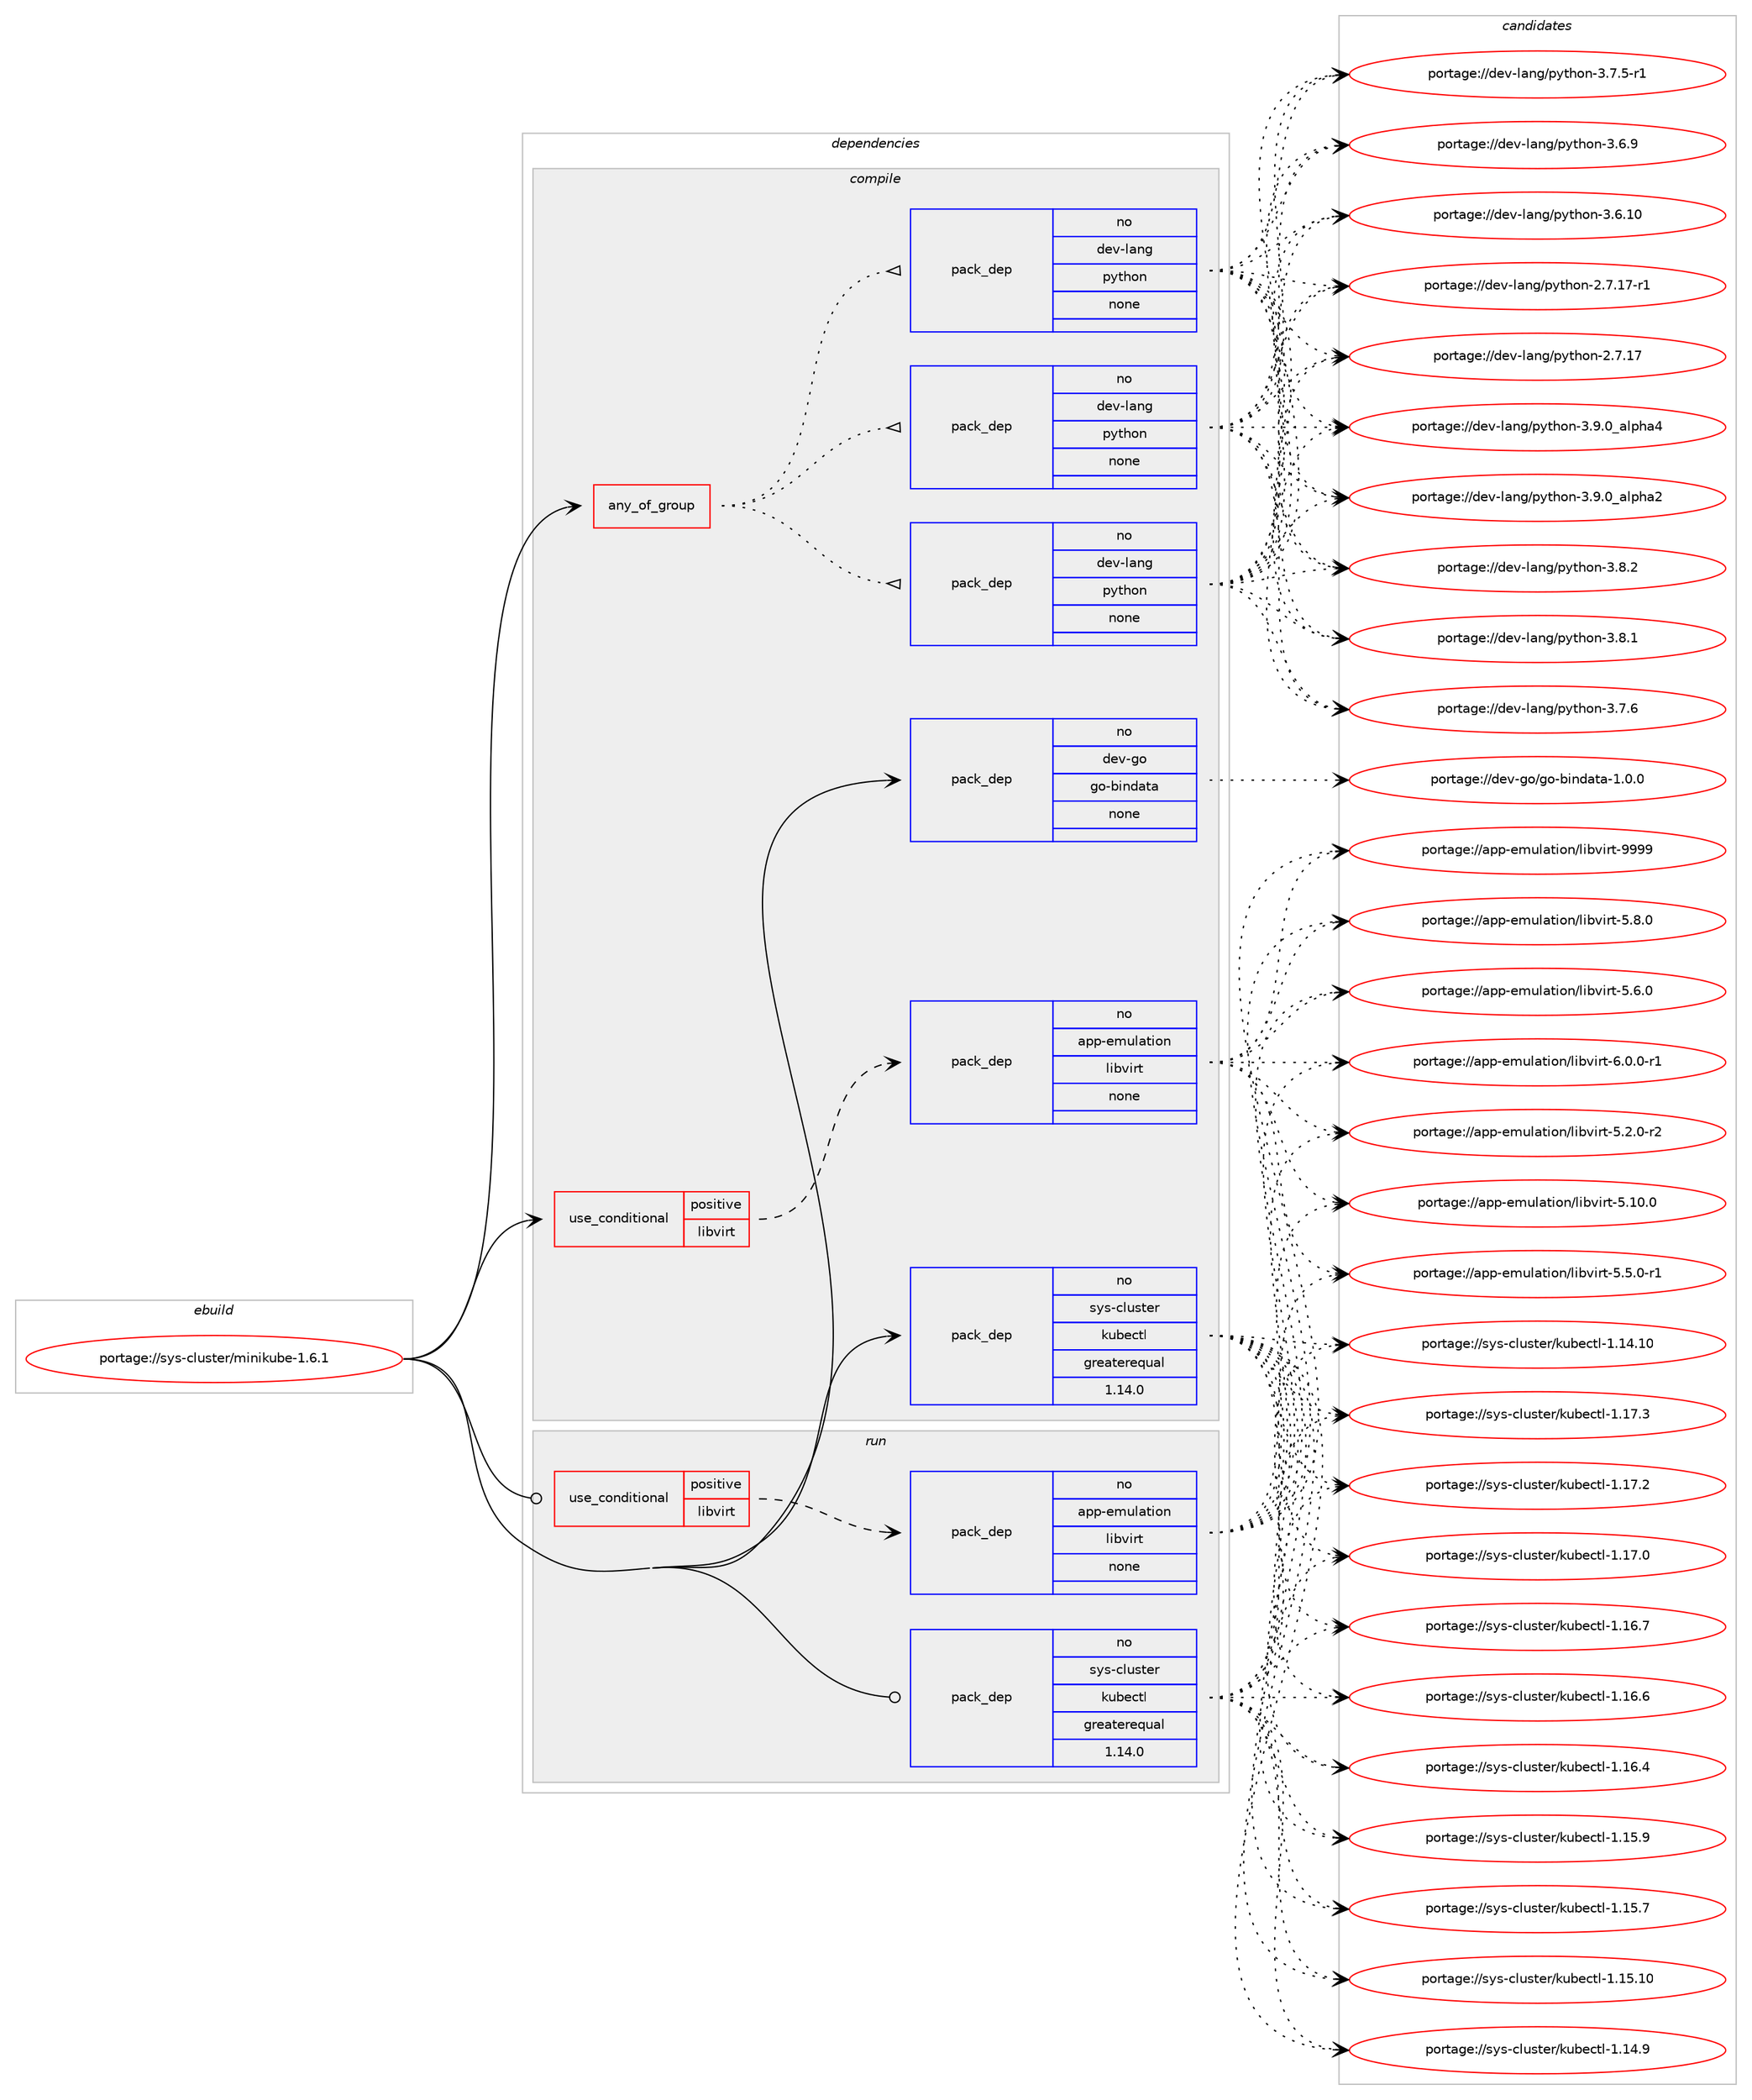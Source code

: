 digraph prolog {

# *************
# Graph options
# *************

newrank=true;
concentrate=true;
compound=true;
graph [rankdir=LR,fontname=Helvetica,fontsize=10,ranksep=1.5];#, ranksep=2.5, nodesep=0.2];
edge  [arrowhead=vee];
node  [fontname=Helvetica,fontsize=10];

# **********
# The ebuild
# **********

subgraph cluster_leftcol {
color=gray;
rank=same;
label=<<i>ebuild</i>>;
id [label="portage://sys-cluster/minikube-1.6.1", color=red, width=4, href="../sys-cluster/minikube-1.6.1.svg"];
}

# ****************
# The dependencies
# ****************

subgraph cluster_midcol {
color=gray;
label=<<i>dependencies</i>>;
subgraph cluster_compile {
fillcolor="#eeeeee";
style=filled;
label=<<i>compile</i>>;
subgraph any771 {
dependency32265 [label=<<TABLE BORDER="0" CELLBORDER="1" CELLSPACING="0" CELLPADDING="4"><TR><TD CELLPADDING="10">any_of_group</TD></TR></TABLE>>, shape=none, color=red];subgraph pack25277 {
dependency32266 [label=<<TABLE BORDER="0" CELLBORDER="1" CELLSPACING="0" CELLPADDING="4" WIDTH="220"><TR><TD ROWSPAN="6" CELLPADDING="30">pack_dep</TD></TR><TR><TD WIDTH="110">no</TD></TR><TR><TD>dev-lang</TD></TR><TR><TD>python</TD></TR><TR><TD>none</TD></TR><TR><TD></TD></TR></TABLE>>, shape=none, color=blue];
}
dependency32265:e -> dependency32266:w [weight=20,style="dotted",arrowhead="oinv"];
subgraph pack25278 {
dependency32267 [label=<<TABLE BORDER="0" CELLBORDER="1" CELLSPACING="0" CELLPADDING="4" WIDTH="220"><TR><TD ROWSPAN="6" CELLPADDING="30">pack_dep</TD></TR><TR><TD WIDTH="110">no</TD></TR><TR><TD>dev-lang</TD></TR><TR><TD>python</TD></TR><TR><TD>none</TD></TR><TR><TD></TD></TR></TABLE>>, shape=none, color=blue];
}
dependency32265:e -> dependency32267:w [weight=20,style="dotted",arrowhead="oinv"];
subgraph pack25279 {
dependency32268 [label=<<TABLE BORDER="0" CELLBORDER="1" CELLSPACING="0" CELLPADDING="4" WIDTH="220"><TR><TD ROWSPAN="6" CELLPADDING="30">pack_dep</TD></TR><TR><TD WIDTH="110">no</TD></TR><TR><TD>dev-lang</TD></TR><TR><TD>python</TD></TR><TR><TD>none</TD></TR><TR><TD></TD></TR></TABLE>>, shape=none, color=blue];
}
dependency32265:e -> dependency32268:w [weight=20,style="dotted",arrowhead="oinv"];
}
id:e -> dependency32265:w [weight=20,style="solid",arrowhead="vee"];
subgraph cond6188 {
dependency32269 [label=<<TABLE BORDER="0" CELLBORDER="1" CELLSPACING="0" CELLPADDING="4"><TR><TD ROWSPAN="3" CELLPADDING="10">use_conditional</TD></TR><TR><TD>positive</TD></TR><TR><TD>libvirt</TD></TR></TABLE>>, shape=none, color=red];
subgraph pack25280 {
dependency32270 [label=<<TABLE BORDER="0" CELLBORDER="1" CELLSPACING="0" CELLPADDING="4" WIDTH="220"><TR><TD ROWSPAN="6" CELLPADDING="30">pack_dep</TD></TR><TR><TD WIDTH="110">no</TD></TR><TR><TD>app-emulation</TD></TR><TR><TD>libvirt</TD></TR><TR><TD>none</TD></TR><TR><TD></TD></TR></TABLE>>, shape=none, color=blue];
}
dependency32269:e -> dependency32270:w [weight=20,style="dashed",arrowhead="vee"];
}
id:e -> dependency32269:w [weight=20,style="solid",arrowhead="vee"];
subgraph pack25281 {
dependency32271 [label=<<TABLE BORDER="0" CELLBORDER="1" CELLSPACING="0" CELLPADDING="4" WIDTH="220"><TR><TD ROWSPAN="6" CELLPADDING="30">pack_dep</TD></TR><TR><TD WIDTH="110">no</TD></TR><TR><TD>dev-go</TD></TR><TR><TD>go-bindata</TD></TR><TR><TD>none</TD></TR><TR><TD></TD></TR></TABLE>>, shape=none, color=blue];
}
id:e -> dependency32271:w [weight=20,style="solid",arrowhead="vee"];
subgraph pack25282 {
dependency32272 [label=<<TABLE BORDER="0" CELLBORDER="1" CELLSPACING="0" CELLPADDING="4" WIDTH="220"><TR><TD ROWSPAN="6" CELLPADDING="30">pack_dep</TD></TR><TR><TD WIDTH="110">no</TD></TR><TR><TD>sys-cluster</TD></TR><TR><TD>kubectl</TD></TR><TR><TD>greaterequal</TD></TR><TR><TD>1.14.0</TD></TR></TABLE>>, shape=none, color=blue];
}
id:e -> dependency32272:w [weight=20,style="solid",arrowhead="vee"];
}
subgraph cluster_compileandrun {
fillcolor="#eeeeee";
style=filled;
label=<<i>compile and run</i>>;
}
subgraph cluster_run {
fillcolor="#eeeeee";
style=filled;
label=<<i>run</i>>;
subgraph cond6189 {
dependency32273 [label=<<TABLE BORDER="0" CELLBORDER="1" CELLSPACING="0" CELLPADDING="4"><TR><TD ROWSPAN="3" CELLPADDING="10">use_conditional</TD></TR><TR><TD>positive</TD></TR><TR><TD>libvirt</TD></TR></TABLE>>, shape=none, color=red];
subgraph pack25283 {
dependency32274 [label=<<TABLE BORDER="0" CELLBORDER="1" CELLSPACING="0" CELLPADDING="4" WIDTH="220"><TR><TD ROWSPAN="6" CELLPADDING="30">pack_dep</TD></TR><TR><TD WIDTH="110">no</TD></TR><TR><TD>app-emulation</TD></TR><TR><TD>libvirt</TD></TR><TR><TD>none</TD></TR><TR><TD></TD></TR></TABLE>>, shape=none, color=blue];
}
dependency32273:e -> dependency32274:w [weight=20,style="dashed",arrowhead="vee"];
}
id:e -> dependency32273:w [weight=20,style="solid",arrowhead="odot"];
subgraph pack25284 {
dependency32275 [label=<<TABLE BORDER="0" CELLBORDER="1" CELLSPACING="0" CELLPADDING="4" WIDTH="220"><TR><TD ROWSPAN="6" CELLPADDING="30">pack_dep</TD></TR><TR><TD WIDTH="110">no</TD></TR><TR><TD>sys-cluster</TD></TR><TR><TD>kubectl</TD></TR><TR><TD>greaterequal</TD></TR><TR><TD>1.14.0</TD></TR></TABLE>>, shape=none, color=blue];
}
id:e -> dependency32275:w [weight=20,style="solid",arrowhead="odot"];
}
}

# **************
# The candidates
# **************

subgraph cluster_choices {
rank=same;
color=gray;
label=<<i>candidates</i>>;

subgraph choice25277 {
color=black;
nodesep=1;
choice10010111845108971101034711212111610411111045514657464895971081121049752 [label="portage://dev-lang/python-3.9.0_alpha4", color=red, width=4,href="../dev-lang/python-3.9.0_alpha4.svg"];
choice10010111845108971101034711212111610411111045514657464895971081121049750 [label="portage://dev-lang/python-3.9.0_alpha2", color=red, width=4,href="../dev-lang/python-3.9.0_alpha2.svg"];
choice100101118451089711010347112121116104111110455146564650 [label="portage://dev-lang/python-3.8.2", color=red, width=4,href="../dev-lang/python-3.8.2.svg"];
choice100101118451089711010347112121116104111110455146564649 [label="portage://dev-lang/python-3.8.1", color=red, width=4,href="../dev-lang/python-3.8.1.svg"];
choice100101118451089711010347112121116104111110455146554654 [label="portage://dev-lang/python-3.7.6", color=red, width=4,href="../dev-lang/python-3.7.6.svg"];
choice1001011184510897110103471121211161041111104551465546534511449 [label="portage://dev-lang/python-3.7.5-r1", color=red, width=4,href="../dev-lang/python-3.7.5-r1.svg"];
choice100101118451089711010347112121116104111110455146544657 [label="portage://dev-lang/python-3.6.9", color=red, width=4,href="../dev-lang/python-3.6.9.svg"];
choice10010111845108971101034711212111610411111045514654464948 [label="portage://dev-lang/python-3.6.10", color=red, width=4,href="../dev-lang/python-3.6.10.svg"];
choice100101118451089711010347112121116104111110455046554649554511449 [label="portage://dev-lang/python-2.7.17-r1", color=red, width=4,href="../dev-lang/python-2.7.17-r1.svg"];
choice10010111845108971101034711212111610411111045504655464955 [label="portage://dev-lang/python-2.7.17", color=red, width=4,href="../dev-lang/python-2.7.17.svg"];
dependency32266:e -> choice10010111845108971101034711212111610411111045514657464895971081121049752:w [style=dotted,weight="100"];
dependency32266:e -> choice10010111845108971101034711212111610411111045514657464895971081121049750:w [style=dotted,weight="100"];
dependency32266:e -> choice100101118451089711010347112121116104111110455146564650:w [style=dotted,weight="100"];
dependency32266:e -> choice100101118451089711010347112121116104111110455146564649:w [style=dotted,weight="100"];
dependency32266:e -> choice100101118451089711010347112121116104111110455146554654:w [style=dotted,weight="100"];
dependency32266:e -> choice1001011184510897110103471121211161041111104551465546534511449:w [style=dotted,weight="100"];
dependency32266:e -> choice100101118451089711010347112121116104111110455146544657:w [style=dotted,weight="100"];
dependency32266:e -> choice10010111845108971101034711212111610411111045514654464948:w [style=dotted,weight="100"];
dependency32266:e -> choice100101118451089711010347112121116104111110455046554649554511449:w [style=dotted,weight="100"];
dependency32266:e -> choice10010111845108971101034711212111610411111045504655464955:w [style=dotted,weight="100"];
}
subgraph choice25278 {
color=black;
nodesep=1;
choice10010111845108971101034711212111610411111045514657464895971081121049752 [label="portage://dev-lang/python-3.9.0_alpha4", color=red, width=4,href="../dev-lang/python-3.9.0_alpha4.svg"];
choice10010111845108971101034711212111610411111045514657464895971081121049750 [label="portage://dev-lang/python-3.9.0_alpha2", color=red, width=4,href="../dev-lang/python-3.9.0_alpha2.svg"];
choice100101118451089711010347112121116104111110455146564650 [label="portage://dev-lang/python-3.8.2", color=red, width=4,href="../dev-lang/python-3.8.2.svg"];
choice100101118451089711010347112121116104111110455146564649 [label="portage://dev-lang/python-3.8.1", color=red, width=4,href="../dev-lang/python-3.8.1.svg"];
choice100101118451089711010347112121116104111110455146554654 [label="portage://dev-lang/python-3.7.6", color=red, width=4,href="../dev-lang/python-3.7.6.svg"];
choice1001011184510897110103471121211161041111104551465546534511449 [label="portage://dev-lang/python-3.7.5-r1", color=red, width=4,href="../dev-lang/python-3.7.5-r1.svg"];
choice100101118451089711010347112121116104111110455146544657 [label="portage://dev-lang/python-3.6.9", color=red, width=4,href="../dev-lang/python-3.6.9.svg"];
choice10010111845108971101034711212111610411111045514654464948 [label="portage://dev-lang/python-3.6.10", color=red, width=4,href="../dev-lang/python-3.6.10.svg"];
choice100101118451089711010347112121116104111110455046554649554511449 [label="portage://dev-lang/python-2.7.17-r1", color=red, width=4,href="../dev-lang/python-2.7.17-r1.svg"];
choice10010111845108971101034711212111610411111045504655464955 [label="portage://dev-lang/python-2.7.17", color=red, width=4,href="../dev-lang/python-2.7.17.svg"];
dependency32267:e -> choice10010111845108971101034711212111610411111045514657464895971081121049752:w [style=dotted,weight="100"];
dependency32267:e -> choice10010111845108971101034711212111610411111045514657464895971081121049750:w [style=dotted,weight="100"];
dependency32267:e -> choice100101118451089711010347112121116104111110455146564650:w [style=dotted,weight="100"];
dependency32267:e -> choice100101118451089711010347112121116104111110455146564649:w [style=dotted,weight="100"];
dependency32267:e -> choice100101118451089711010347112121116104111110455146554654:w [style=dotted,weight="100"];
dependency32267:e -> choice1001011184510897110103471121211161041111104551465546534511449:w [style=dotted,weight="100"];
dependency32267:e -> choice100101118451089711010347112121116104111110455146544657:w [style=dotted,weight="100"];
dependency32267:e -> choice10010111845108971101034711212111610411111045514654464948:w [style=dotted,weight="100"];
dependency32267:e -> choice100101118451089711010347112121116104111110455046554649554511449:w [style=dotted,weight="100"];
dependency32267:e -> choice10010111845108971101034711212111610411111045504655464955:w [style=dotted,weight="100"];
}
subgraph choice25279 {
color=black;
nodesep=1;
choice10010111845108971101034711212111610411111045514657464895971081121049752 [label="portage://dev-lang/python-3.9.0_alpha4", color=red, width=4,href="../dev-lang/python-3.9.0_alpha4.svg"];
choice10010111845108971101034711212111610411111045514657464895971081121049750 [label="portage://dev-lang/python-3.9.0_alpha2", color=red, width=4,href="../dev-lang/python-3.9.0_alpha2.svg"];
choice100101118451089711010347112121116104111110455146564650 [label="portage://dev-lang/python-3.8.2", color=red, width=4,href="../dev-lang/python-3.8.2.svg"];
choice100101118451089711010347112121116104111110455146564649 [label="portage://dev-lang/python-3.8.1", color=red, width=4,href="../dev-lang/python-3.8.1.svg"];
choice100101118451089711010347112121116104111110455146554654 [label="portage://dev-lang/python-3.7.6", color=red, width=4,href="../dev-lang/python-3.7.6.svg"];
choice1001011184510897110103471121211161041111104551465546534511449 [label="portage://dev-lang/python-3.7.5-r1", color=red, width=4,href="../dev-lang/python-3.7.5-r1.svg"];
choice100101118451089711010347112121116104111110455146544657 [label="portage://dev-lang/python-3.6.9", color=red, width=4,href="../dev-lang/python-3.6.9.svg"];
choice10010111845108971101034711212111610411111045514654464948 [label="portage://dev-lang/python-3.6.10", color=red, width=4,href="../dev-lang/python-3.6.10.svg"];
choice100101118451089711010347112121116104111110455046554649554511449 [label="portage://dev-lang/python-2.7.17-r1", color=red, width=4,href="../dev-lang/python-2.7.17-r1.svg"];
choice10010111845108971101034711212111610411111045504655464955 [label="portage://dev-lang/python-2.7.17", color=red, width=4,href="../dev-lang/python-2.7.17.svg"];
dependency32268:e -> choice10010111845108971101034711212111610411111045514657464895971081121049752:w [style=dotted,weight="100"];
dependency32268:e -> choice10010111845108971101034711212111610411111045514657464895971081121049750:w [style=dotted,weight="100"];
dependency32268:e -> choice100101118451089711010347112121116104111110455146564650:w [style=dotted,weight="100"];
dependency32268:e -> choice100101118451089711010347112121116104111110455146564649:w [style=dotted,weight="100"];
dependency32268:e -> choice100101118451089711010347112121116104111110455146554654:w [style=dotted,weight="100"];
dependency32268:e -> choice1001011184510897110103471121211161041111104551465546534511449:w [style=dotted,weight="100"];
dependency32268:e -> choice100101118451089711010347112121116104111110455146544657:w [style=dotted,weight="100"];
dependency32268:e -> choice10010111845108971101034711212111610411111045514654464948:w [style=dotted,weight="100"];
dependency32268:e -> choice100101118451089711010347112121116104111110455046554649554511449:w [style=dotted,weight="100"];
dependency32268:e -> choice10010111845108971101034711212111610411111045504655464955:w [style=dotted,weight="100"];
}
subgraph choice25280 {
color=black;
nodesep=1;
choice97112112451011091171089711610511111047108105981181051141164557575757 [label="portage://app-emulation/libvirt-9999", color=red, width=4,href="../app-emulation/libvirt-9999.svg"];
choice97112112451011091171089711610511111047108105981181051141164554464846484511449 [label="portage://app-emulation/libvirt-6.0.0-r1", color=red, width=4,href="../app-emulation/libvirt-6.0.0-r1.svg"];
choice9711211245101109117108971161051111104710810598118105114116455346564648 [label="portage://app-emulation/libvirt-5.8.0", color=red, width=4,href="../app-emulation/libvirt-5.8.0.svg"];
choice9711211245101109117108971161051111104710810598118105114116455346544648 [label="portage://app-emulation/libvirt-5.6.0", color=red, width=4,href="../app-emulation/libvirt-5.6.0.svg"];
choice97112112451011091171089711610511111047108105981181051141164553465346484511449 [label="portage://app-emulation/libvirt-5.5.0-r1", color=red, width=4,href="../app-emulation/libvirt-5.5.0-r1.svg"];
choice97112112451011091171089711610511111047108105981181051141164553465046484511450 [label="portage://app-emulation/libvirt-5.2.0-r2", color=red, width=4,href="../app-emulation/libvirt-5.2.0-r2.svg"];
choice971121124510110911710897116105111110471081059811810511411645534649484648 [label="portage://app-emulation/libvirt-5.10.0", color=red, width=4,href="../app-emulation/libvirt-5.10.0.svg"];
dependency32270:e -> choice97112112451011091171089711610511111047108105981181051141164557575757:w [style=dotted,weight="100"];
dependency32270:e -> choice97112112451011091171089711610511111047108105981181051141164554464846484511449:w [style=dotted,weight="100"];
dependency32270:e -> choice9711211245101109117108971161051111104710810598118105114116455346564648:w [style=dotted,weight="100"];
dependency32270:e -> choice9711211245101109117108971161051111104710810598118105114116455346544648:w [style=dotted,weight="100"];
dependency32270:e -> choice97112112451011091171089711610511111047108105981181051141164553465346484511449:w [style=dotted,weight="100"];
dependency32270:e -> choice97112112451011091171089711610511111047108105981181051141164553465046484511450:w [style=dotted,weight="100"];
dependency32270:e -> choice971121124510110911710897116105111110471081059811810511411645534649484648:w [style=dotted,weight="100"];
}
subgraph choice25281 {
color=black;
nodesep=1;
choice100101118451031114710311145981051101009711697454946484648 [label="portage://dev-go/go-bindata-1.0.0", color=red, width=4,href="../dev-go/go-bindata-1.0.0.svg"];
dependency32271:e -> choice100101118451031114710311145981051101009711697454946484648:w [style=dotted,weight="100"];
}
subgraph choice25282 {
color=black;
nodesep=1;
choice115121115459910811711511610111447107117981019911610845494649554651 [label="portage://sys-cluster/kubectl-1.17.3", color=red, width=4,href="../sys-cluster/kubectl-1.17.3.svg"];
choice115121115459910811711511610111447107117981019911610845494649554650 [label="portage://sys-cluster/kubectl-1.17.2", color=red, width=4,href="../sys-cluster/kubectl-1.17.2.svg"];
choice115121115459910811711511610111447107117981019911610845494649554648 [label="portage://sys-cluster/kubectl-1.17.0", color=red, width=4,href="../sys-cluster/kubectl-1.17.0.svg"];
choice115121115459910811711511610111447107117981019911610845494649544655 [label="portage://sys-cluster/kubectl-1.16.7", color=red, width=4,href="../sys-cluster/kubectl-1.16.7.svg"];
choice115121115459910811711511610111447107117981019911610845494649544654 [label="portage://sys-cluster/kubectl-1.16.6", color=red, width=4,href="../sys-cluster/kubectl-1.16.6.svg"];
choice115121115459910811711511610111447107117981019911610845494649544652 [label="portage://sys-cluster/kubectl-1.16.4", color=red, width=4,href="../sys-cluster/kubectl-1.16.4.svg"];
choice115121115459910811711511610111447107117981019911610845494649534657 [label="portage://sys-cluster/kubectl-1.15.9", color=red, width=4,href="../sys-cluster/kubectl-1.15.9.svg"];
choice115121115459910811711511610111447107117981019911610845494649534655 [label="portage://sys-cluster/kubectl-1.15.7", color=red, width=4,href="../sys-cluster/kubectl-1.15.7.svg"];
choice11512111545991081171151161011144710711798101991161084549464953464948 [label="portage://sys-cluster/kubectl-1.15.10", color=red, width=4,href="../sys-cluster/kubectl-1.15.10.svg"];
choice115121115459910811711511610111447107117981019911610845494649524657 [label="portage://sys-cluster/kubectl-1.14.9", color=red, width=4,href="../sys-cluster/kubectl-1.14.9.svg"];
choice11512111545991081171151161011144710711798101991161084549464952464948 [label="portage://sys-cluster/kubectl-1.14.10", color=red, width=4,href="../sys-cluster/kubectl-1.14.10.svg"];
dependency32272:e -> choice115121115459910811711511610111447107117981019911610845494649554651:w [style=dotted,weight="100"];
dependency32272:e -> choice115121115459910811711511610111447107117981019911610845494649554650:w [style=dotted,weight="100"];
dependency32272:e -> choice115121115459910811711511610111447107117981019911610845494649554648:w [style=dotted,weight="100"];
dependency32272:e -> choice115121115459910811711511610111447107117981019911610845494649544655:w [style=dotted,weight="100"];
dependency32272:e -> choice115121115459910811711511610111447107117981019911610845494649544654:w [style=dotted,weight="100"];
dependency32272:e -> choice115121115459910811711511610111447107117981019911610845494649544652:w [style=dotted,weight="100"];
dependency32272:e -> choice115121115459910811711511610111447107117981019911610845494649534657:w [style=dotted,weight="100"];
dependency32272:e -> choice115121115459910811711511610111447107117981019911610845494649534655:w [style=dotted,weight="100"];
dependency32272:e -> choice11512111545991081171151161011144710711798101991161084549464953464948:w [style=dotted,weight="100"];
dependency32272:e -> choice115121115459910811711511610111447107117981019911610845494649524657:w [style=dotted,weight="100"];
dependency32272:e -> choice11512111545991081171151161011144710711798101991161084549464952464948:w [style=dotted,weight="100"];
}
subgraph choice25283 {
color=black;
nodesep=1;
choice97112112451011091171089711610511111047108105981181051141164557575757 [label="portage://app-emulation/libvirt-9999", color=red, width=4,href="../app-emulation/libvirt-9999.svg"];
choice97112112451011091171089711610511111047108105981181051141164554464846484511449 [label="portage://app-emulation/libvirt-6.0.0-r1", color=red, width=4,href="../app-emulation/libvirt-6.0.0-r1.svg"];
choice9711211245101109117108971161051111104710810598118105114116455346564648 [label="portage://app-emulation/libvirt-5.8.0", color=red, width=4,href="../app-emulation/libvirt-5.8.0.svg"];
choice9711211245101109117108971161051111104710810598118105114116455346544648 [label="portage://app-emulation/libvirt-5.6.0", color=red, width=4,href="../app-emulation/libvirt-5.6.0.svg"];
choice97112112451011091171089711610511111047108105981181051141164553465346484511449 [label="portage://app-emulation/libvirt-5.5.0-r1", color=red, width=4,href="../app-emulation/libvirt-5.5.0-r1.svg"];
choice97112112451011091171089711610511111047108105981181051141164553465046484511450 [label="portage://app-emulation/libvirt-5.2.0-r2", color=red, width=4,href="../app-emulation/libvirt-5.2.0-r2.svg"];
choice971121124510110911710897116105111110471081059811810511411645534649484648 [label="portage://app-emulation/libvirt-5.10.0", color=red, width=4,href="../app-emulation/libvirt-5.10.0.svg"];
dependency32274:e -> choice97112112451011091171089711610511111047108105981181051141164557575757:w [style=dotted,weight="100"];
dependency32274:e -> choice97112112451011091171089711610511111047108105981181051141164554464846484511449:w [style=dotted,weight="100"];
dependency32274:e -> choice9711211245101109117108971161051111104710810598118105114116455346564648:w [style=dotted,weight="100"];
dependency32274:e -> choice9711211245101109117108971161051111104710810598118105114116455346544648:w [style=dotted,weight="100"];
dependency32274:e -> choice97112112451011091171089711610511111047108105981181051141164553465346484511449:w [style=dotted,weight="100"];
dependency32274:e -> choice97112112451011091171089711610511111047108105981181051141164553465046484511450:w [style=dotted,weight="100"];
dependency32274:e -> choice971121124510110911710897116105111110471081059811810511411645534649484648:w [style=dotted,weight="100"];
}
subgraph choice25284 {
color=black;
nodesep=1;
choice115121115459910811711511610111447107117981019911610845494649554651 [label="portage://sys-cluster/kubectl-1.17.3", color=red, width=4,href="../sys-cluster/kubectl-1.17.3.svg"];
choice115121115459910811711511610111447107117981019911610845494649554650 [label="portage://sys-cluster/kubectl-1.17.2", color=red, width=4,href="../sys-cluster/kubectl-1.17.2.svg"];
choice115121115459910811711511610111447107117981019911610845494649554648 [label="portage://sys-cluster/kubectl-1.17.0", color=red, width=4,href="../sys-cluster/kubectl-1.17.0.svg"];
choice115121115459910811711511610111447107117981019911610845494649544655 [label="portage://sys-cluster/kubectl-1.16.7", color=red, width=4,href="../sys-cluster/kubectl-1.16.7.svg"];
choice115121115459910811711511610111447107117981019911610845494649544654 [label="portage://sys-cluster/kubectl-1.16.6", color=red, width=4,href="../sys-cluster/kubectl-1.16.6.svg"];
choice115121115459910811711511610111447107117981019911610845494649544652 [label="portage://sys-cluster/kubectl-1.16.4", color=red, width=4,href="../sys-cluster/kubectl-1.16.4.svg"];
choice115121115459910811711511610111447107117981019911610845494649534657 [label="portage://sys-cluster/kubectl-1.15.9", color=red, width=4,href="../sys-cluster/kubectl-1.15.9.svg"];
choice115121115459910811711511610111447107117981019911610845494649534655 [label="portage://sys-cluster/kubectl-1.15.7", color=red, width=4,href="../sys-cluster/kubectl-1.15.7.svg"];
choice11512111545991081171151161011144710711798101991161084549464953464948 [label="portage://sys-cluster/kubectl-1.15.10", color=red, width=4,href="../sys-cluster/kubectl-1.15.10.svg"];
choice115121115459910811711511610111447107117981019911610845494649524657 [label="portage://sys-cluster/kubectl-1.14.9", color=red, width=4,href="../sys-cluster/kubectl-1.14.9.svg"];
choice11512111545991081171151161011144710711798101991161084549464952464948 [label="portage://sys-cluster/kubectl-1.14.10", color=red, width=4,href="../sys-cluster/kubectl-1.14.10.svg"];
dependency32275:e -> choice115121115459910811711511610111447107117981019911610845494649554651:w [style=dotted,weight="100"];
dependency32275:e -> choice115121115459910811711511610111447107117981019911610845494649554650:w [style=dotted,weight="100"];
dependency32275:e -> choice115121115459910811711511610111447107117981019911610845494649554648:w [style=dotted,weight="100"];
dependency32275:e -> choice115121115459910811711511610111447107117981019911610845494649544655:w [style=dotted,weight="100"];
dependency32275:e -> choice115121115459910811711511610111447107117981019911610845494649544654:w [style=dotted,weight="100"];
dependency32275:e -> choice115121115459910811711511610111447107117981019911610845494649544652:w [style=dotted,weight="100"];
dependency32275:e -> choice115121115459910811711511610111447107117981019911610845494649534657:w [style=dotted,weight="100"];
dependency32275:e -> choice115121115459910811711511610111447107117981019911610845494649534655:w [style=dotted,weight="100"];
dependency32275:e -> choice11512111545991081171151161011144710711798101991161084549464953464948:w [style=dotted,weight="100"];
dependency32275:e -> choice115121115459910811711511610111447107117981019911610845494649524657:w [style=dotted,weight="100"];
dependency32275:e -> choice11512111545991081171151161011144710711798101991161084549464952464948:w [style=dotted,weight="100"];
}
}

}
